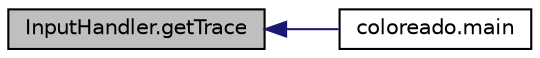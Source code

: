 digraph G
{
  edge [fontname="Helvetica",fontsize="10",labelfontname="Helvetica",labelfontsize="10"];
  node [fontname="Helvetica",fontsize="10",shape=record];
  rankdir="LR";
  Node1 [label="InputHandler.getTrace",height=0.2,width=0.4,color="black", fillcolor="grey75", style="filled" fontcolor="black"];
  Node1 -> Node2 [dir="back",color="midnightblue",fontsize="10",style="solid"];
  Node2 [label="coloreado.main",height=0.2,width=0.4,color="black", fillcolor="white", style="filled",URL="$d5/d4c/classcoloreado.html#a3faec805903e83d479bac047451e52c4"];
}
